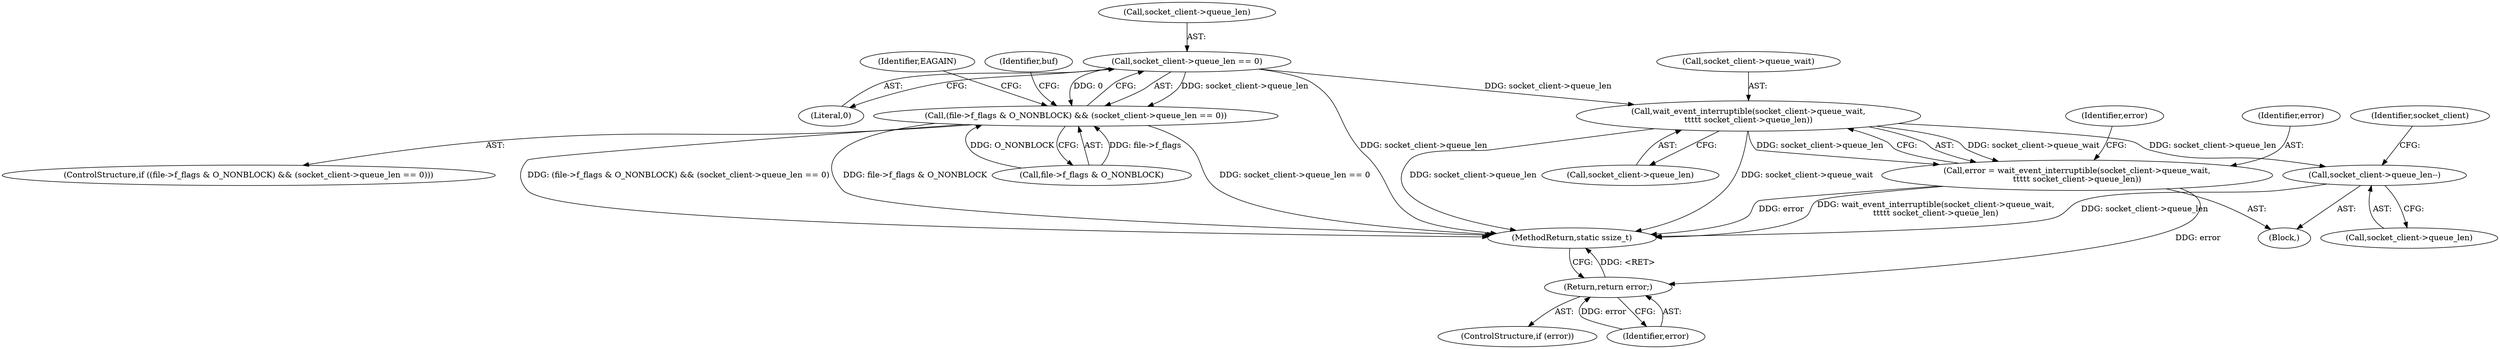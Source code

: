 digraph "0_linux_b5a1eeef04cc7859f34dec9b72ea1b28e4aba07c@API" {
"1000122" [label="(Call,socket_client->queue_len == 0)"];
"1000116" [label="(Call,(file->f_flags & O_NONBLOCK) && (socket_client->queue_len == 0))"];
"1000152" [label="(Call,wait_event_interruptible(socket_client->queue_wait,\n\t\t\t\t\t socket_client->queue_len))"];
"1000150" [label="(Call,error = wait_event_interruptible(socket_client->queue_wait,\n\t\t\t\t\t socket_client->queue_len))"];
"1000161" [label="(Return,return error;)"];
"1000173" [label="(Call,socket_client->queue_len--)"];
"1000116" [label="(Call,(file->f_flags & O_NONBLOCK) && (socket_client->queue_len == 0))"];
"1000105" [label="(Block,)"];
"1000126" [label="(Literal,0)"];
"1000129" [label="(Identifier,EAGAIN)"];
"1000159" [label="(ControlStructure,if (error))"];
"1000207" [label="(MethodReturn,static ssize_t)"];
"1000180" [label="(Identifier,socket_client)"];
"1000156" [label="(Call,socket_client->queue_len)"];
"1000151" [label="(Identifier,error)"];
"1000133" [label="(Identifier,buf)"];
"1000150" [label="(Call,error = wait_event_interruptible(socket_client->queue_wait,\n\t\t\t\t\t socket_client->queue_len))"];
"1000162" [label="(Identifier,error)"];
"1000117" [label="(Call,file->f_flags & O_NONBLOCK)"];
"1000122" [label="(Call,socket_client->queue_len == 0)"];
"1000123" [label="(Call,socket_client->queue_len)"];
"1000152" [label="(Call,wait_event_interruptible(socket_client->queue_wait,\n\t\t\t\t\t socket_client->queue_len))"];
"1000174" [label="(Call,socket_client->queue_len)"];
"1000153" [label="(Call,socket_client->queue_wait)"];
"1000173" [label="(Call,socket_client->queue_len--)"];
"1000115" [label="(ControlStructure,if ((file->f_flags & O_NONBLOCK) && (socket_client->queue_len == 0)))"];
"1000161" [label="(Return,return error;)"];
"1000160" [label="(Identifier,error)"];
"1000122" -> "1000116"  [label="AST: "];
"1000122" -> "1000126"  [label="CFG: "];
"1000123" -> "1000122"  [label="AST: "];
"1000126" -> "1000122"  [label="AST: "];
"1000116" -> "1000122"  [label="CFG: "];
"1000122" -> "1000207"  [label="DDG: socket_client->queue_len"];
"1000122" -> "1000116"  [label="DDG: socket_client->queue_len"];
"1000122" -> "1000116"  [label="DDG: 0"];
"1000122" -> "1000152"  [label="DDG: socket_client->queue_len"];
"1000116" -> "1000115"  [label="AST: "];
"1000116" -> "1000117"  [label="CFG: "];
"1000117" -> "1000116"  [label="AST: "];
"1000129" -> "1000116"  [label="CFG: "];
"1000133" -> "1000116"  [label="CFG: "];
"1000116" -> "1000207"  [label="DDG: file->f_flags & O_NONBLOCK"];
"1000116" -> "1000207"  [label="DDG: socket_client->queue_len == 0"];
"1000116" -> "1000207"  [label="DDG: (file->f_flags & O_NONBLOCK) && (socket_client->queue_len == 0)"];
"1000117" -> "1000116"  [label="DDG: file->f_flags"];
"1000117" -> "1000116"  [label="DDG: O_NONBLOCK"];
"1000152" -> "1000150"  [label="AST: "];
"1000152" -> "1000156"  [label="CFG: "];
"1000153" -> "1000152"  [label="AST: "];
"1000156" -> "1000152"  [label="AST: "];
"1000150" -> "1000152"  [label="CFG: "];
"1000152" -> "1000207"  [label="DDG: socket_client->queue_wait"];
"1000152" -> "1000207"  [label="DDG: socket_client->queue_len"];
"1000152" -> "1000150"  [label="DDG: socket_client->queue_wait"];
"1000152" -> "1000150"  [label="DDG: socket_client->queue_len"];
"1000152" -> "1000173"  [label="DDG: socket_client->queue_len"];
"1000150" -> "1000105"  [label="AST: "];
"1000151" -> "1000150"  [label="AST: "];
"1000160" -> "1000150"  [label="CFG: "];
"1000150" -> "1000207"  [label="DDG: error"];
"1000150" -> "1000207"  [label="DDG: wait_event_interruptible(socket_client->queue_wait,\n\t\t\t\t\t socket_client->queue_len)"];
"1000150" -> "1000161"  [label="DDG: error"];
"1000161" -> "1000159"  [label="AST: "];
"1000161" -> "1000162"  [label="CFG: "];
"1000162" -> "1000161"  [label="AST: "];
"1000207" -> "1000161"  [label="CFG: "];
"1000161" -> "1000207"  [label="DDG: <RET>"];
"1000162" -> "1000161"  [label="DDG: error"];
"1000173" -> "1000105"  [label="AST: "];
"1000173" -> "1000174"  [label="CFG: "];
"1000174" -> "1000173"  [label="AST: "];
"1000180" -> "1000173"  [label="CFG: "];
"1000173" -> "1000207"  [label="DDG: socket_client->queue_len"];
}
